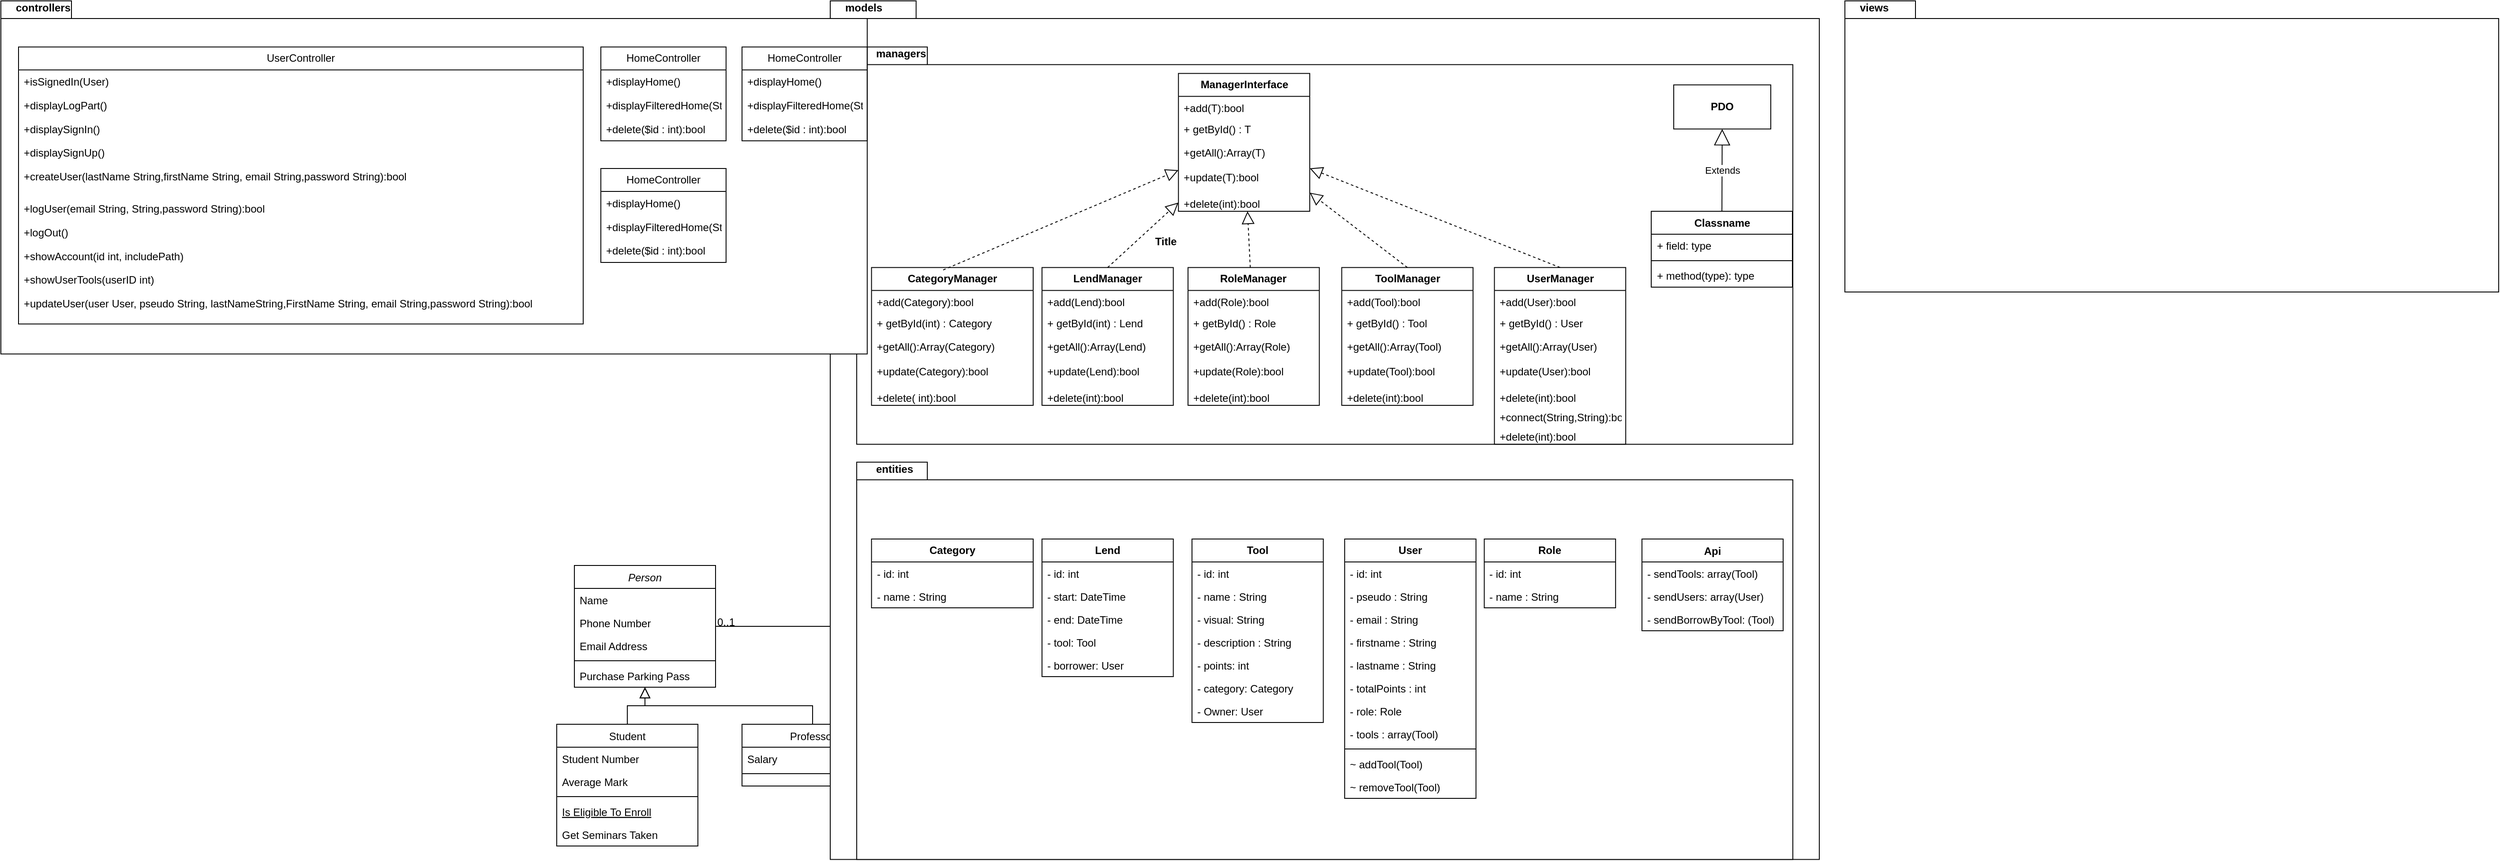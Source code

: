 <mxfile version="21.3.1" type="github">
  <diagram id="C5RBs43oDa-KdzZeNtuy" name="Page-1">
    <mxGraphModel dx="2022" dy="1762" grid="1" gridSize="10" guides="1" tooltips="1" connect="1" arrows="1" fold="1" page="1" pageScale="1" pageWidth="827" pageHeight="1169" math="0" shadow="0">
      <root>
        <mxCell id="WIyWlLk6GJQsqaUBKTNV-0" />
        <mxCell id="WIyWlLk6GJQsqaUBKTNV-1" parent="WIyWlLk6GJQsqaUBKTNV-0" />
        <mxCell id="zkfFHV4jXpPFQw0GAbJ--0" value="Person" style="swimlane;fontStyle=2;align=center;verticalAlign=top;childLayout=stackLayout;horizontal=1;startSize=26;horizontalStack=0;resizeParent=1;resizeLast=0;collapsible=1;marginBottom=0;rounded=0;shadow=0;strokeWidth=1;" parent="WIyWlLk6GJQsqaUBKTNV-1" vertex="1">
          <mxGeometry x="40" y="400" width="160" height="138" as="geometry">
            <mxRectangle x="230" y="140" width="160" height="26" as="alternateBounds" />
          </mxGeometry>
        </mxCell>
        <mxCell id="zkfFHV4jXpPFQw0GAbJ--1" value="Name" style="text;align=left;verticalAlign=top;spacingLeft=4;spacingRight=4;overflow=hidden;rotatable=0;points=[[0,0.5],[1,0.5]];portConstraint=eastwest;" parent="zkfFHV4jXpPFQw0GAbJ--0" vertex="1">
          <mxGeometry y="26" width="160" height="26" as="geometry" />
        </mxCell>
        <mxCell id="zkfFHV4jXpPFQw0GAbJ--2" value="Phone Number" style="text;align=left;verticalAlign=top;spacingLeft=4;spacingRight=4;overflow=hidden;rotatable=0;points=[[0,0.5],[1,0.5]];portConstraint=eastwest;rounded=0;shadow=0;html=0;" parent="zkfFHV4jXpPFQw0GAbJ--0" vertex="1">
          <mxGeometry y="52" width="160" height="26" as="geometry" />
        </mxCell>
        <mxCell id="zkfFHV4jXpPFQw0GAbJ--3" value="Email Address" style="text;align=left;verticalAlign=top;spacingLeft=4;spacingRight=4;overflow=hidden;rotatable=0;points=[[0,0.5],[1,0.5]];portConstraint=eastwest;rounded=0;shadow=0;html=0;" parent="zkfFHV4jXpPFQw0GAbJ--0" vertex="1">
          <mxGeometry y="78" width="160" height="26" as="geometry" />
        </mxCell>
        <mxCell id="zkfFHV4jXpPFQw0GAbJ--4" value="" style="line;html=1;strokeWidth=1;align=left;verticalAlign=middle;spacingTop=-1;spacingLeft=3;spacingRight=3;rotatable=0;labelPosition=right;points=[];portConstraint=eastwest;" parent="zkfFHV4jXpPFQw0GAbJ--0" vertex="1">
          <mxGeometry y="104" width="160" height="8" as="geometry" />
        </mxCell>
        <mxCell id="zkfFHV4jXpPFQw0GAbJ--5" value="Purchase Parking Pass" style="text;align=left;verticalAlign=top;spacingLeft=4;spacingRight=4;overflow=hidden;rotatable=0;points=[[0,0.5],[1,0.5]];portConstraint=eastwest;" parent="zkfFHV4jXpPFQw0GAbJ--0" vertex="1">
          <mxGeometry y="112" width="160" height="26" as="geometry" />
        </mxCell>
        <mxCell id="zkfFHV4jXpPFQw0GAbJ--6" value="Student" style="swimlane;fontStyle=0;align=center;verticalAlign=top;childLayout=stackLayout;horizontal=1;startSize=26;horizontalStack=0;resizeParent=1;resizeLast=0;collapsible=1;marginBottom=0;rounded=0;shadow=0;strokeWidth=1;" parent="WIyWlLk6GJQsqaUBKTNV-1" vertex="1">
          <mxGeometry x="20" y="580" width="160" height="138" as="geometry">
            <mxRectangle x="130" y="380" width="160" height="26" as="alternateBounds" />
          </mxGeometry>
        </mxCell>
        <mxCell id="zkfFHV4jXpPFQw0GAbJ--7" value="Student Number" style="text;align=left;verticalAlign=top;spacingLeft=4;spacingRight=4;overflow=hidden;rotatable=0;points=[[0,0.5],[1,0.5]];portConstraint=eastwest;" parent="zkfFHV4jXpPFQw0GAbJ--6" vertex="1">
          <mxGeometry y="26" width="160" height="26" as="geometry" />
        </mxCell>
        <mxCell id="zkfFHV4jXpPFQw0GAbJ--8" value="Average Mark" style="text;align=left;verticalAlign=top;spacingLeft=4;spacingRight=4;overflow=hidden;rotatable=0;points=[[0,0.5],[1,0.5]];portConstraint=eastwest;rounded=0;shadow=0;html=0;" parent="zkfFHV4jXpPFQw0GAbJ--6" vertex="1">
          <mxGeometry y="52" width="160" height="26" as="geometry" />
        </mxCell>
        <mxCell id="zkfFHV4jXpPFQw0GAbJ--9" value="" style="line;html=1;strokeWidth=1;align=left;verticalAlign=middle;spacingTop=-1;spacingLeft=3;spacingRight=3;rotatable=0;labelPosition=right;points=[];portConstraint=eastwest;" parent="zkfFHV4jXpPFQw0GAbJ--6" vertex="1">
          <mxGeometry y="78" width="160" height="8" as="geometry" />
        </mxCell>
        <mxCell id="zkfFHV4jXpPFQw0GAbJ--10" value="Is Eligible To Enroll" style="text;align=left;verticalAlign=top;spacingLeft=4;spacingRight=4;overflow=hidden;rotatable=0;points=[[0,0.5],[1,0.5]];portConstraint=eastwest;fontStyle=4" parent="zkfFHV4jXpPFQw0GAbJ--6" vertex="1">
          <mxGeometry y="86" width="160" height="26" as="geometry" />
        </mxCell>
        <mxCell id="zkfFHV4jXpPFQw0GAbJ--11" value="Get Seminars Taken" style="text;align=left;verticalAlign=top;spacingLeft=4;spacingRight=4;overflow=hidden;rotatable=0;points=[[0,0.5],[1,0.5]];portConstraint=eastwest;" parent="zkfFHV4jXpPFQw0GAbJ--6" vertex="1">
          <mxGeometry y="112" width="160" height="26" as="geometry" />
        </mxCell>
        <mxCell id="zkfFHV4jXpPFQw0GAbJ--12" value="" style="endArrow=block;endSize=10;endFill=0;shadow=0;strokeWidth=1;rounded=0;edgeStyle=elbowEdgeStyle;elbow=vertical;" parent="WIyWlLk6GJQsqaUBKTNV-1" source="zkfFHV4jXpPFQw0GAbJ--6" target="zkfFHV4jXpPFQw0GAbJ--0" edge="1">
          <mxGeometry width="160" relative="1" as="geometry">
            <mxPoint x="100" y="423" as="sourcePoint" />
            <mxPoint x="100" y="423" as="targetPoint" />
          </mxGeometry>
        </mxCell>
        <mxCell id="zkfFHV4jXpPFQw0GAbJ--13" value="Professor" style="swimlane;fontStyle=0;align=center;verticalAlign=top;childLayout=stackLayout;horizontal=1;startSize=26;horizontalStack=0;resizeParent=1;resizeLast=0;collapsible=1;marginBottom=0;rounded=0;shadow=0;strokeWidth=1;" parent="WIyWlLk6GJQsqaUBKTNV-1" vertex="1">
          <mxGeometry x="230" y="580" width="160" height="70" as="geometry">
            <mxRectangle x="340" y="380" width="170" height="26" as="alternateBounds" />
          </mxGeometry>
        </mxCell>
        <mxCell id="zkfFHV4jXpPFQw0GAbJ--14" value="Salary" style="text;align=left;verticalAlign=top;spacingLeft=4;spacingRight=4;overflow=hidden;rotatable=0;points=[[0,0.5],[1,0.5]];portConstraint=eastwest;" parent="zkfFHV4jXpPFQw0GAbJ--13" vertex="1">
          <mxGeometry y="26" width="160" height="26" as="geometry" />
        </mxCell>
        <mxCell id="zkfFHV4jXpPFQw0GAbJ--15" value="" style="line;html=1;strokeWidth=1;align=left;verticalAlign=middle;spacingTop=-1;spacingLeft=3;spacingRight=3;rotatable=0;labelPosition=right;points=[];portConstraint=eastwest;" parent="zkfFHV4jXpPFQw0GAbJ--13" vertex="1">
          <mxGeometry y="52" width="160" height="8" as="geometry" />
        </mxCell>
        <mxCell id="zkfFHV4jXpPFQw0GAbJ--16" value="" style="endArrow=block;endSize=10;endFill=0;shadow=0;strokeWidth=1;rounded=0;edgeStyle=elbowEdgeStyle;elbow=vertical;" parent="WIyWlLk6GJQsqaUBKTNV-1" source="zkfFHV4jXpPFQw0GAbJ--13" target="zkfFHV4jXpPFQw0GAbJ--0" edge="1">
          <mxGeometry width="160" relative="1" as="geometry">
            <mxPoint x="110" y="593" as="sourcePoint" />
            <mxPoint x="210" y="491" as="targetPoint" />
          </mxGeometry>
        </mxCell>
        <mxCell id="zkfFHV4jXpPFQw0GAbJ--17" value="Address" style="swimlane;fontStyle=0;align=center;verticalAlign=top;childLayout=stackLayout;horizontal=1;startSize=26;horizontalStack=0;resizeParent=1;resizeLast=0;collapsible=1;marginBottom=0;rounded=0;shadow=0;strokeWidth=1;" parent="WIyWlLk6GJQsqaUBKTNV-1" vertex="1">
          <mxGeometry x="450" y="372" width="160" height="216" as="geometry">
            <mxRectangle x="550" y="140" width="160" height="26" as="alternateBounds" />
          </mxGeometry>
        </mxCell>
        <mxCell id="zkfFHV4jXpPFQw0GAbJ--18" value="Street" style="text;align=left;verticalAlign=top;spacingLeft=4;spacingRight=4;overflow=hidden;rotatable=0;points=[[0,0.5],[1,0.5]];portConstraint=eastwest;" parent="zkfFHV4jXpPFQw0GAbJ--17" vertex="1">
          <mxGeometry y="26" width="160" height="26" as="geometry" />
        </mxCell>
        <mxCell id="zkfFHV4jXpPFQw0GAbJ--19" value="City" style="text;align=left;verticalAlign=top;spacingLeft=4;spacingRight=4;overflow=hidden;rotatable=0;points=[[0,0.5],[1,0.5]];portConstraint=eastwest;rounded=0;shadow=0;html=0;" parent="zkfFHV4jXpPFQw0GAbJ--17" vertex="1">
          <mxGeometry y="52" width="160" height="26" as="geometry" />
        </mxCell>
        <mxCell id="zkfFHV4jXpPFQw0GAbJ--20" value="State" style="text;align=left;verticalAlign=top;spacingLeft=4;spacingRight=4;overflow=hidden;rotatable=0;points=[[0,0.5],[1,0.5]];portConstraint=eastwest;rounded=0;shadow=0;html=0;" parent="zkfFHV4jXpPFQw0GAbJ--17" vertex="1">
          <mxGeometry y="78" width="160" height="26" as="geometry" />
        </mxCell>
        <mxCell id="zkfFHV4jXpPFQw0GAbJ--21" value="Postal Code" style="text;align=left;verticalAlign=top;spacingLeft=4;spacingRight=4;overflow=hidden;rotatable=0;points=[[0,0.5],[1,0.5]];portConstraint=eastwest;rounded=0;shadow=0;html=0;" parent="zkfFHV4jXpPFQw0GAbJ--17" vertex="1">
          <mxGeometry y="104" width="160" height="26" as="geometry" />
        </mxCell>
        <mxCell id="zkfFHV4jXpPFQw0GAbJ--22" value="Country" style="text;align=left;verticalAlign=top;spacingLeft=4;spacingRight=4;overflow=hidden;rotatable=0;points=[[0,0.5],[1,0.5]];portConstraint=eastwest;rounded=0;shadow=0;html=0;" parent="zkfFHV4jXpPFQw0GAbJ--17" vertex="1">
          <mxGeometry y="130" width="160" height="26" as="geometry" />
        </mxCell>
        <mxCell id="zkfFHV4jXpPFQw0GAbJ--23" value="" style="line;html=1;strokeWidth=1;align=left;verticalAlign=middle;spacingTop=-1;spacingLeft=3;spacingRight=3;rotatable=0;labelPosition=right;points=[];portConstraint=eastwest;" parent="zkfFHV4jXpPFQw0GAbJ--17" vertex="1">
          <mxGeometry y="156" width="160" height="8" as="geometry" />
        </mxCell>
        <mxCell id="zkfFHV4jXpPFQw0GAbJ--24" value="Validate" style="text;align=left;verticalAlign=top;spacingLeft=4;spacingRight=4;overflow=hidden;rotatable=0;points=[[0,0.5],[1,0.5]];portConstraint=eastwest;" parent="zkfFHV4jXpPFQw0GAbJ--17" vertex="1">
          <mxGeometry y="164" width="160" height="26" as="geometry" />
        </mxCell>
        <mxCell id="zkfFHV4jXpPFQw0GAbJ--25" value="Output As Label" style="text;align=left;verticalAlign=top;spacingLeft=4;spacingRight=4;overflow=hidden;rotatable=0;points=[[0,0.5],[1,0.5]];portConstraint=eastwest;" parent="zkfFHV4jXpPFQw0GAbJ--17" vertex="1">
          <mxGeometry y="190" width="160" height="26" as="geometry" />
        </mxCell>
        <mxCell id="zkfFHV4jXpPFQw0GAbJ--26" value="" style="endArrow=open;shadow=0;strokeWidth=1;rounded=0;endFill=1;edgeStyle=elbowEdgeStyle;elbow=vertical;" parent="WIyWlLk6GJQsqaUBKTNV-1" source="zkfFHV4jXpPFQw0GAbJ--0" target="zkfFHV4jXpPFQw0GAbJ--17" edge="1">
          <mxGeometry x="0.5" y="41" relative="1" as="geometry">
            <mxPoint x="280" y="412" as="sourcePoint" />
            <mxPoint x="440" y="412" as="targetPoint" />
            <mxPoint x="-40" y="32" as="offset" />
          </mxGeometry>
        </mxCell>
        <mxCell id="zkfFHV4jXpPFQw0GAbJ--27" value="0..1" style="resizable=0;align=left;verticalAlign=bottom;labelBackgroundColor=none;fontSize=12;" parent="zkfFHV4jXpPFQw0GAbJ--26" connectable="0" vertex="1">
          <mxGeometry x="-1" relative="1" as="geometry">
            <mxPoint y="4" as="offset" />
          </mxGeometry>
        </mxCell>
        <mxCell id="zkfFHV4jXpPFQw0GAbJ--28" value="1" style="resizable=0;align=right;verticalAlign=bottom;labelBackgroundColor=none;fontSize=12;" parent="zkfFHV4jXpPFQw0GAbJ--26" connectable="0" vertex="1">
          <mxGeometry x="1" relative="1" as="geometry">
            <mxPoint x="-7" y="4" as="offset" />
          </mxGeometry>
        </mxCell>
        <mxCell id="zkfFHV4jXpPFQw0GAbJ--29" value="lives at" style="text;html=1;resizable=0;points=[];;align=center;verticalAlign=middle;labelBackgroundColor=none;rounded=0;shadow=0;strokeWidth=1;fontSize=12;" parent="zkfFHV4jXpPFQw0GAbJ--26" vertex="1" connectable="0">
          <mxGeometry x="0.5" y="49" relative="1" as="geometry">
            <mxPoint x="-38" y="40" as="offset" />
          </mxGeometry>
        </mxCell>
        <mxCell id="wc3oJx8PHV-5oirLTfXP-18" value="&lt;div&gt;models&lt;/div&gt;" style="shape=folder;fontStyle=1;spacingTop=-6;tabWidth=80;tabHeight=20;tabPosition=left;html=1;whiteSpace=wrap;container=1;align=left;verticalAlign=top;spacingLeft=15;" vertex="1" parent="WIyWlLk6GJQsqaUBKTNV-1">
          <mxGeometry x="330" y="-240" width="1121" height="973.19" as="geometry">
            <mxRectangle x="410" y="-250" width="40" height="50" as="alternateBounds" />
          </mxGeometry>
        </mxCell>
        <mxCell id="wc3oJx8PHV-5oirLTfXP-54" value="&lt;div&gt;managers&lt;/div&gt;" style="shape=folder;fontStyle=1;spacingTop=-6;tabWidth=80;tabHeight=20;tabPosition=left;html=1;whiteSpace=wrap;container=1;align=left;verticalAlign=top;spacingLeft=20;" vertex="1" parent="wc3oJx8PHV-5oirLTfXP-18">
          <mxGeometry x="30" y="52.22" width="1061" height="450.37" as="geometry">
            <mxRectangle x="410" y="-250" width="40" height="50" as="alternateBounds" />
          </mxGeometry>
        </mxCell>
        <mxCell id="wc3oJx8PHV-5oirLTfXP-19" value="&lt;div&gt;ManagerInterface&lt;/div&gt;" style="swimlane;fontStyle=1;childLayout=stackLayout;horizontal=1;startSize=26;fillColor=none;horizontalStack=0;resizeParent=1;resizeParentMax=0;resizeLast=0;collapsible=1;marginBottom=0;whiteSpace=wrap;html=1;" vertex="1" parent="wc3oJx8PHV-5oirLTfXP-54">
          <mxGeometry x="364.645" y="30" width="148.823" height="156.25" as="geometry" />
        </mxCell>
        <mxCell id="wc3oJx8PHV-5oirLTfXP-20" value="+add(T):bool" style="text;align=left;verticalAlign=top;spacingLeft=4;spacingRight=4;overflow=hidden;rotatable=0;points=[[0,0.5],[1,0.5]];portConstraint=eastwest;" vertex="1" parent="wc3oJx8PHV-5oirLTfXP-19">
          <mxGeometry y="26" width="148.823" height="24" as="geometry" />
        </mxCell>
        <mxCell id="wc3oJx8PHV-5oirLTfXP-21" value="+ getById() : T" style="text;align=left;verticalAlign=top;spacingLeft=4;spacingRight=4;overflow=hidden;rotatable=0;points=[[0,0.5],[1,0.5]];portConstraint=eastwest;" vertex="1" parent="wc3oJx8PHV-5oirLTfXP-19">
          <mxGeometry y="50" width="148.823" height="26.06" as="geometry" />
        </mxCell>
        <mxCell id="wc3oJx8PHV-5oirLTfXP-22" value="+getAll():Array(T)" style="text;align=left;verticalAlign=top;spacingLeft=4;spacingRight=4;overflow=hidden;rotatable=0;points=[[0,0.5],[1,0.5]];portConstraint=eastwest;" vertex="1" parent="wc3oJx8PHV-5oirLTfXP-19">
          <mxGeometry y="76.06" width="148.823" height="28.13" as="geometry" />
        </mxCell>
        <mxCell id="wc3oJx8PHV-5oirLTfXP-23" value="+update(T):bool" style="text;align=left;verticalAlign=top;spacingLeft=4;spacingRight=4;overflow=hidden;rotatable=0;points=[[0,0.5],[1,0.5]];portConstraint=eastwest;" vertex="1" parent="wc3oJx8PHV-5oirLTfXP-19">
          <mxGeometry y="104.19" width="148.823" height="30" as="geometry" />
        </mxCell>
        <mxCell id="wc3oJx8PHV-5oirLTfXP-24" value="+delete(int):bool" style="text;align=left;verticalAlign=top;spacingLeft=4;spacingRight=4;overflow=hidden;rotatable=0;points=[[0,0.5],[1,0.5]];portConstraint=eastwest;" vertex="1" parent="wc3oJx8PHV-5oirLTfXP-19">
          <mxGeometry y="134.19" width="148.823" height="22.06" as="geometry" />
        </mxCell>
        <mxCell id="wc3oJx8PHV-5oirLTfXP-55" value="CategoryManager" style="swimlane;fontStyle=1;childLayout=stackLayout;horizontal=1;startSize=26;fillColor=none;horizontalStack=0;resizeParent=1;resizeParentMax=0;resizeLast=0;collapsible=1;marginBottom=0;whiteSpace=wrap;html=1;" vertex="1" parent="wc3oJx8PHV-5oirLTfXP-54">
          <mxGeometry x="16.78" y="250" width="183.22" height="156.25" as="geometry" />
        </mxCell>
        <mxCell id="wc3oJx8PHV-5oirLTfXP-56" value="+add(Category):bool" style="text;align=left;verticalAlign=top;spacingLeft=4;spacingRight=4;overflow=hidden;rotatable=0;points=[[0,0.5],[1,0.5]];portConstraint=eastwest;" vertex="1" parent="wc3oJx8PHV-5oirLTfXP-55">
          <mxGeometry y="26" width="183.22" height="24" as="geometry" />
        </mxCell>
        <mxCell id="wc3oJx8PHV-5oirLTfXP-57" value="+ getById(int) : Category" style="text;align=left;verticalAlign=top;spacingLeft=4;spacingRight=4;overflow=hidden;rotatable=0;points=[[0,0.5],[1,0.5]];portConstraint=eastwest;" vertex="1" parent="wc3oJx8PHV-5oirLTfXP-55">
          <mxGeometry y="50" width="183.22" height="26.06" as="geometry" />
        </mxCell>
        <mxCell id="wc3oJx8PHV-5oirLTfXP-58" value="+getAll():Array(Category)" style="text;align=left;verticalAlign=top;spacingLeft=4;spacingRight=4;overflow=hidden;rotatable=0;points=[[0,0.5],[1,0.5]];portConstraint=eastwest;" vertex="1" parent="wc3oJx8PHV-5oirLTfXP-55">
          <mxGeometry y="76.06" width="183.22" height="28.13" as="geometry" />
        </mxCell>
        <mxCell id="wc3oJx8PHV-5oirLTfXP-59" value="+update(Category):bool" style="text;align=left;verticalAlign=top;spacingLeft=4;spacingRight=4;overflow=hidden;rotatable=0;points=[[0,0.5],[1,0.5]];portConstraint=eastwest;" vertex="1" parent="wc3oJx8PHV-5oirLTfXP-55">
          <mxGeometry y="104.19" width="183.22" height="30" as="geometry" />
        </mxCell>
        <mxCell id="wc3oJx8PHV-5oirLTfXP-60" value="+delete( int):bool" style="text;align=left;verticalAlign=top;spacingLeft=4;spacingRight=4;overflow=hidden;rotatable=0;points=[[0,0.5],[1,0.5]];portConstraint=eastwest;" vertex="1" parent="wc3oJx8PHV-5oirLTfXP-55">
          <mxGeometry y="134.19" width="183.22" height="22.06" as="geometry" />
        </mxCell>
        <mxCell id="wc3oJx8PHV-5oirLTfXP-61" value="LendManager" style="swimlane;fontStyle=1;childLayout=stackLayout;horizontal=1;startSize=26;fillColor=none;horizontalStack=0;resizeParent=1;resizeParentMax=0;resizeLast=0;collapsible=1;marginBottom=0;whiteSpace=wrap;html=1;" vertex="1" parent="wc3oJx8PHV-5oirLTfXP-54">
          <mxGeometry x="210.004" y="250" width="148.823" height="156.25" as="geometry" />
        </mxCell>
        <mxCell id="wc3oJx8PHV-5oirLTfXP-62" value="+add(Lend):bool" style="text;align=left;verticalAlign=top;spacingLeft=4;spacingRight=4;overflow=hidden;rotatable=0;points=[[0,0.5],[1,0.5]];portConstraint=eastwest;" vertex="1" parent="wc3oJx8PHV-5oirLTfXP-61">
          <mxGeometry y="26" width="148.823" height="24" as="geometry" />
        </mxCell>
        <mxCell id="wc3oJx8PHV-5oirLTfXP-63" value="+ getById(int) : Lend" style="text;align=left;verticalAlign=top;spacingLeft=4;spacingRight=4;overflow=hidden;rotatable=0;points=[[0,0.5],[1,0.5]];portConstraint=eastwest;" vertex="1" parent="wc3oJx8PHV-5oirLTfXP-61">
          <mxGeometry y="50" width="148.823" height="26.06" as="geometry" />
        </mxCell>
        <mxCell id="wc3oJx8PHV-5oirLTfXP-64" value="+getAll():Array(Lend)" style="text;align=left;verticalAlign=top;spacingLeft=4;spacingRight=4;overflow=hidden;rotatable=0;points=[[0,0.5],[1,0.5]];portConstraint=eastwest;" vertex="1" parent="wc3oJx8PHV-5oirLTfXP-61">
          <mxGeometry y="76.06" width="148.823" height="28.13" as="geometry" />
        </mxCell>
        <mxCell id="wc3oJx8PHV-5oirLTfXP-65" value="+update(Lend):bool" style="text;align=left;verticalAlign=top;spacingLeft=4;spacingRight=4;overflow=hidden;rotatable=0;points=[[0,0.5],[1,0.5]];portConstraint=eastwest;" vertex="1" parent="wc3oJx8PHV-5oirLTfXP-61">
          <mxGeometry y="104.19" width="148.823" height="30" as="geometry" />
        </mxCell>
        <mxCell id="wc3oJx8PHV-5oirLTfXP-66" value="+delete(int):bool" style="text;align=left;verticalAlign=top;spacingLeft=4;spacingRight=4;overflow=hidden;rotatable=0;points=[[0,0.5],[1,0.5]];portConstraint=eastwest;" vertex="1" parent="wc3oJx8PHV-5oirLTfXP-61">
          <mxGeometry y="134.19" width="148.823" height="22.06" as="geometry" />
        </mxCell>
        <mxCell id="wc3oJx8PHV-5oirLTfXP-67" value="&lt;div&gt;RoleManager&lt;/div&gt;" style="swimlane;fontStyle=1;childLayout=stackLayout;horizontal=1;startSize=26;fillColor=none;horizontalStack=0;resizeParent=1;resizeParentMax=0;resizeLast=0;collapsible=1;marginBottom=0;whiteSpace=wrap;html=1;" vertex="1" parent="wc3oJx8PHV-5oirLTfXP-54">
          <mxGeometry x="375.497" y="250" width="148.823" height="156.25" as="geometry" />
        </mxCell>
        <mxCell id="wc3oJx8PHV-5oirLTfXP-68" value="+add(Role):bool" style="text;align=left;verticalAlign=top;spacingLeft=4;spacingRight=4;overflow=hidden;rotatable=0;points=[[0,0.5],[1,0.5]];portConstraint=eastwest;" vertex="1" parent="wc3oJx8PHV-5oirLTfXP-67">
          <mxGeometry y="26" width="148.823" height="24" as="geometry" />
        </mxCell>
        <mxCell id="wc3oJx8PHV-5oirLTfXP-69" value="+ getById() : Role" style="text;align=left;verticalAlign=top;spacingLeft=4;spacingRight=4;overflow=hidden;rotatable=0;points=[[0,0.5],[1,0.5]];portConstraint=eastwest;" vertex="1" parent="wc3oJx8PHV-5oirLTfXP-67">
          <mxGeometry y="50" width="148.823" height="26.06" as="geometry" />
        </mxCell>
        <mxCell id="wc3oJx8PHV-5oirLTfXP-70" value="+getAll():Array(Role)" style="text;align=left;verticalAlign=top;spacingLeft=4;spacingRight=4;overflow=hidden;rotatable=0;points=[[0,0.5],[1,0.5]];portConstraint=eastwest;" vertex="1" parent="wc3oJx8PHV-5oirLTfXP-67">
          <mxGeometry y="76.06" width="148.823" height="28.13" as="geometry" />
        </mxCell>
        <mxCell id="wc3oJx8PHV-5oirLTfXP-71" value="+update(Role):bool" style="text;align=left;verticalAlign=top;spacingLeft=4;spacingRight=4;overflow=hidden;rotatable=0;points=[[0,0.5],[1,0.5]];portConstraint=eastwest;" vertex="1" parent="wc3oJx8PHV-5oirLTfXP-67">
          <mxGeometry y="104.19" width="148.823" height="30" as="geometry" />
        </mxCell>
        <mxCell id="wc3oJx8PHV-5oirLTfXP-72" value="+delete(int):bool" style="text;align=left;verticalAlign=top;spacingLeft=4;spacingRight=4;overflow=hidden;rotatable=0;points=[[0,0.5],[1,0.5]];portConstraint=eastwest;" vertex="1" parent="wc3oJx8PHV-5oirLTfXP-67">
          <mxGeometry y="134.19" width="148.823" height="22.06" as="geometry" />
        </mxCell>
        <mxCell id="wc3oJx8PHV-5oirLTfXP-73" value="&lt;div&gt;ToolManager&lt;/div&gt;" style="swimlane;fontStyle=1;childLayout=stackLayout;horizontal=1;startSize=26;fillColor=none;horizontalStack=0;resizeParent=1;resizeParentMax=0;resizeLast=0;collapsible=1;marginBottom=0;whiteSpace=wrap;html=1;" vertex="1" parent="wc3oJx8PHV-5oirLTfXP-54">
          <mxGeometry x="549.723" y="250" width="148.823" height="156.25" as="geometry" />
        </mxCell>
        <mxCell id="wc3oJx8PHV-5oirLTfXP-74" value="+add(Tool):bool" style="text;align=left;verticalAlign=top;spacingLeft=4;spacingRight=4;overflow=hidden;rotatable=0;points=[[0,0.5],[1,0.5]];portConstraint=eastwest;" vertex="1" parent="wc3oJx8PHV-5oirLTfXP-73">
          <mxGeometry y="26" width="148.823" height="24" as="geometry" />
        </mxCell>
        <mxCell id="wc3oJx8PHV-5oirLTfXP-75" value="+ getById() : Tool" style="text;align=left;verticalAlign=top;spacingLeft=4;spacingRight=4;overflow=hidden;rotatable=0;points=[[0,0.5],[1,0.5]];portConstraint=eastwest;" vertex="1" parent="wc3oJx8PHV-5oirLTfXP-73">
          <mxGeometry y="50" width="148.823" height="26.06" as="geometry" />
        </mxCell>
        <mxCell id="wc3oJx8PHV-5oirLTfXP-76" value="+getAll():Array(Tool)" style="text;align=left;verticalAlign=top;spacingLeft=4;spacingRight=4;overflow=hidden;rotatable=0;points=[[0,0.5],[1,0.5]];portConstraint=eastwest;" vertex="1" parent="wc3oJx8PHV-5oirLTfXP-73">
          <mxGeometry y="76.06" width="148.823" height="28.13" as="geometry" />
        </mxCell>
        <mxCell id="wc3oJx8PHV-5oirLTfXP-77" value="+update(Tool):bool" style="text;align=left;verticalAlign=top;spacingLeft=4;spacingRight=4;overflow=hidden;rotatable=0;points=[[0,0.5],[1,0.5]];portConstraint=eastwest;" vertex="1" parent="wc3oJx8PHV-5oirLTfXP-73">
          <mxGeometry y="104.19" width="148.823" height="30" as="geometry" />
        </mxCell>
        <mxCell id="wc3oJx8PHV-5oirLTfXP-78" value="+delete(int):bool" style="text;align=left;verticalAlign=top;spacingLeft=4;spacingRight=4;overflow=hidden;rotatable=0;points=[[0,0.5],[1,0.5]];portConstraint=eastwest;" vertex="1" parent="wc3oJx8PHV-5oirLTfXP-73">
          <mxGeometry y="134.19" width="148.823" height="22.06" as="geometry" />
        </mxCell>
        <mxCell id="wc3oJx8PHV-5oirLTfXP-79" value="&lt;div&gt;UserManager&lt;/div&gt;" style="swimlane;fontStyle=1;childLayout=stackLayout;horizontal=1;startSize=26;fillColor=none;horizontalStack=0;resizeParent=1;resizeParentMax=0;resizeLast=0;collapsible=1;marginBottom=0;whiteSpace=wrap;html=1;" vertex="1" parent="wc3oJx8PHV-5oirLTfXP-54">
          <mxGeometry x="722.777" y="250" width="148.823" height="200.37" as="geometry" />
        </mxCell>
        <mxCell id="wc3oJx8PHV-5oirLTfXP-80" value="+add(User):bool" style="text;align=left;verticalAlign=top;spacingLeft=4;spacingRight=4;overflow=hidden;rotatable=0;points=[[0,0.5],[1,0.5]];portConstraint=eastwest;" vertex="1" parent="wc3oJx8PHV-5oirLTfXP-79">
          <mxGeometry y="26" width="148.823" height="24" as="geometry" />
        </mxCell>
        <mxCell id="wc3oJx8PHV-5oirLTfXP-81" value="+ getById() : User" style="text;align=left;verticalAlign=top;spacingLeft=4;spacingRight=4;overflow=hidden;rotatable=0;points=[[0,0.5],[1,0.5]];portConstraint=eastwest;" vertex="1" parent="wc3oJx8PHV-5oirLTfXP-79">
          <mxGeometry y="50" width="148.823" height="26.06" as="geometry" />
        </mxCell>
        <mxCell id="wc3oJx8PHV-5oirLTfXP-82" value="+getAll():Array(User)" style="text;align=left;verticalAlign=top;spacingLeft=4;spacingRight=4;overflow=hidden;rotatable=0;points=[[0,0.5],[1,0.5]];portConstraint=eastwest;" vertex="1" parent="wc3oJx8PHV-5oirLTfXP-79">
          <mxGeometry y="76.06" width="148.823" height="28.13" as="geometry" />
        </mxCell>
        <mxCell id="wc3oJx8PHV-5oirLTfXP-83" value="+update(User):bool" style="text;align=left;verticalAlign=top;spacingLeft=4;spacingRight=4;overflow=hidden;rotatable=0;points=[[0,0.5],[1,0.5]];portConstraint=eastwest;" vertex="1" parent="wc3oJx8PHV-5oirLTfXP-79">
          <mxGeometry y="104.19" width="148.823" height="30" as="geometry" />
        </mxCell>
        <mxCell id="wc3oJx8PHV-5oirLTfXP-84" value="+delete(int):bool" style="text;align=left;verticalAlign=top;spacingLeft=4;spacingRight=4;overflow=hidden;rotatable=0;points=[[0,0.5],[1,0.5]];portConstraint=eastwest;" vertex="1" parent="wc3oJx8PHV-5oirLTfXP-79">
          <mxGeometry y="134.19" width="148.823" height="22.06" as="geometry" />
        </mxCell>
        <mxCell id="wc3oJx8PHV-5oirLTfXP-87" value="+connect(String,String):bool" style="text;align=left;verticalAlign=top;spacingLeft=4;spacingRight=4;overflow=hidden;rotatable=0;points=[[0,0.5],[1,0.5]];portConstraint=eastwest;" vertex="1" parent="wc3oJx8PHV-5oirLTfXP-79">
          <mxGeometry y="156.25" width="148.823" height="22.06" as="geometry" />
        </mxCell>
        <mxCell id="wc3oJx8PHV-5oirLTfXP-88" value="+delete(int):bool" style="text;align=left;verticalAlign=top;spacingLeft=4;spacingRight=4;overflow=hidden;rotatable=0;points=[[0,0.5],[1,0.5]];portConstraint=eastwest;" vertex="1" parent="wc3oJx8PHV-5oirLTfXP-79">
          <mxGeometry y="178.31" width="148.823" height="22.06" as="geometry" />
        </mxCell>
        <mxCell id="wc3oJx8PHV-5oirLTfXP-91" value="" style="endArrow=block;dashed=1;endFill=0;endSize=12;html=1;rounded=0;" edge="1" parent="wc3oJx8PHV-5oirLTfXP-54" source="wc3oJx8PHV-5oirLTfXP-67" target="wc3oJx8PHV-5oirLTfXP-19">
          <mxGeometry width="160" relative="1" as="geometry">
            <mxPoint x="300" y="260" as="sourcePoint" />
            <mxPoint x="427" y="196" as="targetPoint" />
          </mxGeometry>
        </mxCell>
        <mxCell id="wc3oJx8PHV-5oirLTfXP-92" value="" style="endArrow=block;dashed=1;endFill=0;endSize=12;html=1;rounded=0;exitX=0.443;exitY=0.018;exitDx=0;exitDy=0;exitPerimeter=0;fontStyle=1" edge="1" parent="wc3oJx8PHV-5oirLTfXP-54" source="wc3oJx8PHV-5oirLTfXP-55" target="wc3oJx8PHV-5oirLTfXP-19">
          <mxGeometry width="160" relative="1" as="geometry">
            <mxPoint x="170" y="180" as="sourcePoint" />
            <mxPoint x="330" y="180" as="targetPoint" />
          </mxGeometry>
        </mxCell>
        <mxCell id="wc3oJx8PHV-5oirLTfXP-93" value="" style="endArrow=block;dashed=1;endFill=0;endSize=12;html=1;rounded=0;exitX=0.5;exitY=0;exitDx=0;exitDy=0;" edge="1" parent="wc3oJx8PHV-5oirLTfXP-54" source="wc3oJx8PHV-5oirLTfXP-79" target="wc3oJx8PHV-5oirLTfXP-19">
          <mxGeometry width="160" relative="1" as="geometry">
            <mxPoint x="180" y="190" as="sourcePoint" />
            <mxPoint x="340" y="190" as="targetPoint" />
          </mxGeometry>
        </mxCell>
        <mxCell id="wc3oJx8PHV-5oirLTfXP-94" value="" style="endArrow=block;dashed=1;endFill=0;endSize=12;html=1;rounded=0;exitX=0.5;exitY=0;exitDx=0;exitDy=0;" edge="1" parent="wc3oJx8PHV-5oirLTfXP-54" source="wc3oJx8PHV-5oirLTfXP-73" target="wc3oJx8PHV-5oirLTfXP-19">
          <mxGeometry width="160" relative="1" as="geometry">
            <mxPoint x="190" y="200" as="sourcePoint" />
            <mxPoint x="350" y="200" as="targetPoint" />
          </mxGeometry>
        </mxCell>
        <mxCell id="wc3oJx8PHV-5oirLTfXP-95" value="Classname" style="swimlane;fontStyle=1;align=center;verticalAlign=top;childLayout=stackLayout;horizontal=1;startSize=26;horizontalStack=0;resizeParent=1;resizeParentMax=0;resizeLast=0;collapsible=1;marginBottom=0;whiteSpace=wrap;html=1;" vertex="1" parent="wc3oJx8PHV-5oirLTfXP-54">
          <mxGeometry x="900.5" y="186.25" width="160" height="86" as="geometry" />
        </mxCell>
        <mxCell id="wc3oJx8PHV-5oirLTfXP-96" value="+ field: type" style="text;strokeColor=none;fillColor=none;align=left;verticalAlign=top;spacingLeft=4;spacingRight=4;overflow=hidden;rotatable=0;points=[[0,0.5],[1,0.5]];portConstraint=eastwest;whiteSpace=wrap;html=1;" vertex="1" parent="wc3oJx8PHV-5oirLTfXP-95">
          <mxGeometry y="26" width="160" height="26" as="geometry" />
        </mxCell>
        <mxCell id="wc3oJx8PHV-5oirLTfXP-97" value="" style="line;strokeWidth=1;fillColor=none;align=left;verticalAlign=middle;spacingTop=-1;spacingLeft=3;spacingRight=3;rotatable=0;labelPosition=right;points=[];portConstraint=eastwest;strokeColor=inherit;" vertex="1" parent="wc3oJx8PHV-5oirLTfXP-95">
          <mxGeometry y="52" width="160" height="8" as="geometry" />
        </mxCell>
        <mxCell id="wc3oJx8PHV-5oirLTfXP-98" value="+ method(type): type" style="text;strokeColor=none;fillColor=none;align=left;verticalAlign=top;spacingLeft=4;spacingRight=4;overflow=hidden;rotatable=0;points=[[0,0.5],[1,0.5]];portConstraint=eastwest;whiteSpace=wrap;html=1;" vertex="1" parent="wc3oJx8PHV-5oirLTfXP-95">
          <mxGeometry y="60" width="160" height="26" as="geometry" />
        </mxCell>
        <mxCell id="wc3oJx8PHV-5oirLTfXP-99" value="PDO" style="html=1;whiteSpace=wrap;fontStyle=1" vertex="1" parent="wc3oJx8PHV-5oirLTfXP-54">
          <mxGeometry x="926" y="43" width="110" height="50" as="geometry" />
        </mxCell>
        <mxCell id="wc3oJx8PHV-5oirLTfXP-101" value="Extends" style="endArrow=block;endSize=16;endFill=0;html=1;rounded=0;" edge="1" parent="wc3oJx8PHV-5oirLTfXP-54" source="wc3oJx8PHV-5oirLTfXP-95" target="wc3oJx8PHV-5oirLTfXP-99">
          <mxGeometry width="160" relative="1" as="geometry">
            <mxPoint x="1000" y="140" as="sourcePoint" />
            <mxPoint x="1160" y="140" as="targetPoint" />
          </mxGeometry>
        </mxCell>
        <mxCell id="wc3oJx8PHV-5oirLTfXP-90" value="" style="endArrow=block;dashed=1;endFill=0;endSize=12;html=1;rounded=0;exitX=0.5;exitY=0;exitDx=0;exitDy=0;" edge="1" parent="wc3oJx8PHV-5oirLTfXP-54" source="wc3oJx8PHV-5oirLTfXP-61" target="wc3oJx8PHV-5oirLTfXP-19">
          <mxGeometry width="160" relative="1" as="geometry">
            <mxPoint x="270" y="227.78" as="sourcePoint" />
            <mxPoint x="430" y="227.78" as="targetPoint" />
          </mxGeometry>
        </mxCell>
        <mxCell id="wc3oJx8PHV-5oirLTfXP-102" value="&lt;div&gt;entities&lt;/div&gt;" style="shape=folder;fontStyle=1;spacingTop=-6;tabWidth=80;tabHeight=20;tabPosition=left;html=1;whiteSpace=wrap;container=1;align=left;verticalAlign=top;spacingLeft=20;" vertex="1" parent="wc3oJx8PHV-5oirLTfXP-18">
          <mxGeometry x="30" y="522.82" width="1061" height="450.37" as="geometry">
            <mxRectangle x="410" y="-250" width="40" height="50" as="alternateBounds" />
          </mxGeometry>
        </mxCell>
        <mxCell id="wc3oJx8PHV-5oirLTfXP-109" value="Category" style="swimlane;fontStyle=1;childLayout=stackLayout;horizontal=1;startSize=26;fillColor=none;horizontalStack=0;resizeParent=1;resizeParentMax=0;resizeLast=0;collapsible=1;marginBottom=0;whiteSpace=wrap;html=1;" vertex="1" parent="wc3oJx8PHV-5oirLTfXP-102">
          <mxGeometry x="16.78" y="87.18" width="183.22" height="78" as="geometry" />
        </mxCell>
        <mxCell id="wc3oJx8PHV-5oirLTfXP-152" value="- id: int" style="text;strokeColor=none;fillColor=none;align=left;verticalAlign=top;spacingLeft=4;spacingRight=4;overflow=hidden;rotatable=0;points=[[0,0.5],[1,0.5]];portConstraint=eastwest;whiteSpace=wrap;html=1;" vertex="1" parent="wc3oJx8PHV-5oirLTfXP-109">
          <mxGeometry y="26" width="183.22" height="26" as="geometry" />
        </mxCell>
        <mxCell id="wc3oJx8PHV-5oirLTfXP-158" value="- name : String" style="text;strokeColor=none;fillColor=none;align=left;verticalAlign=top;spacingLeft=4;spacingRight=4;overflow=hidden;rotatable=0;points=[[0,0.5],[1,0.5]];portConstraint=eastwest;whiteSpace=wrap;html=1;" vertex="1" parent="wc3oJx8PHV-5oirLTfXP-109">
          <mxGeometry y="52" width="183.22" height="26" as="geometry" />
        </mxCell>
        <mxCell id="wc3oJx8PHV-5oirLTfXP-115" value="Lend" style="swimlane;fontStyle=1;childLayout=stackLayout;horizontal=1;startSize=26;fillColor=none;horizontalStack=0;resizeParent=1;resizeParentMax=0;resizeLast=0;collapsible=1;marginBottom=0;whiteSpace=wrap;html=1;" vertex="1" parent="wc3oJx8PHV-5oirLTfXP-102">
          <mxGeometry x="210.004" y="87.18" width="148.823" height="156" as="geometry" />
        </mxCell>
        <mxCell id="wc3oJx8PHV-5oirLTfXP-168" value="- id: int" style="text;strokeColor=none;fillColor=none;align=left;verticalAlign=top;spacingLeft=4;spacingRight=4;overflow=hidden;rotatable=0;points=[[0,0.5],[1,0.5]];portConstraint=eastwest;whiteSpace=wrap;html=1;" vertex="1" parent="wc3oJx8PHV-5oirLTfXP-115">
          <mxGeometry y="26" width="148.823" height="26" as="geometry" />
        </mxCell>
        <mxCell id="wc3oJx8PHV-5oirLTfXP-169" value="- start: DateTime" style="text;strokeColor=none;fillColor=none;align=left;verticalAlign=top;spacingLeft=4;spacingRight=4;overflow=hidden;rotatable=0;points=[[0,0.5],[1,0.5]];portConstraint=eastwest;whiteSpace=wrap;html=1;" vertex="1" parent="wc3oJx8PHV-5oirLTfXP-115">
          <mxGeometry y="52" width="148.823" height="26" as="geometry" />
        </mxCell>
        <mxCell id="wc3oJx8PHV-5oirLTfXP-170" value="- end: DateTime" style="text;strokeColor=none;fillColor=none;align=left;verticalAlign=top;spacingLeft=4;spacingRight=4;overflow=hidden;rotatable=0;points=[[0,0.5],[1,0.5]];portConstraint=eastwest;whiteSpace=wrap;html=1;" vertex="1" parent="wc3oJx8PHV-5oirLTfXP-115">
          <mxGeometry y="78" width="148.823" height="26" as="geometry" />
        </mxCell>
        <mxCell id="wc3oJx8PHV-5oirLTfXP-175" value="- tool: Tool" style="text;strokeColor=none;fillColor=none;align=left;verticalAlign=top;spacingLeft=4;spacingRight=4;overflow=hidden;rotatable=0;points=[[0,0.5],[1,0.5]];portConstraint=eastwest;whiteSpace=wrap;html=1;" vertex="1" parent="wc3oJx8PHV-5oirLTfXP-115">
          <mxGeometry y="104" width="148.823" height="26" as="geometry" />
        </mxCell>
        <mxCell id="wc3oJx8PHV-5oirLTfXP-177" value="- borrower: User" style="text;strokeColor=none;fillColor=none;align=left;verticalAlign=top;spacingLeft=4;spacingRight=4;overflow=hidden;rotatable=0;points=[[0,0.5],[1,0.5]];portConstraint=eastwest;whiteSpace=wrap;html=1;" vertex="1" parent="wc3oJx8PHV-5oirLTfXP-115">
          <mxGeometry y="130" width="148.823" height="26" as="geometry" />
        </mxCell>
        <mxCell id="wc3oJx8PHV-5oirLTfXP-121" value="&lt;div&gt;Role&lt;/div&gt;" style="swimlane;fontStyle=1;childLayout=stackLayout;horizontal=1;startSize=26;fillColor=none;horizontalStack=0;resizeParent=1;resizeParentMax=0;resizeLast=0;collapsible=1;marginBottom=0;whiteSpace=wrap;html=1;" vertex="1" parent="wc3oJx8PHV-5oirLTfXP-102">
          <mxGeometry x="711.277" y="87.18" width="148.823" height="78" as="geometry" />
        </mxCell>
        <mxCell id="wc3oJx8PHV-5oirLTfXP-161" value="- id: int" style="text;strokeColor=none;fillColor=none;align=left;verticalAlign=top;spacingLeft=4;spacingRight=4;overflow=hidden;rotatable=0;points=[[0,0.5],[1,0.5]];portConstraint=eastwest;whiteSpace=wrap;html=1;" vertex="1" parent="wc3oJx8PHV-5oirLTfXP-121">
          <mxGeometry y="26" width="148.823" height="26" as="geometry" />
        </mxCell>
        <mxCell id="wc3oJx8PHV-5oirLTfXP-160" value="- name : String" style="text;strokeColor=none;fillColor=none;align=left;verticalAlign=top;spacingLeft=4;spacingRight=4;overflow=hidden;rotatable=0;points=[[0,0.5],[1,0.5]];portConstraint=eastwest;whiteSpace=wrap;html=1;" vertex="1" parent="wc3oJx8PHV-5oirLTfXP-121">
          <mxGeometry y="52" width="148.823" height="26" as="geometry" />
        </mxCell>
        <mxCell id="wc3oJx8PHV-5oirLTfXP-127" value="&lt;div&gt;Tool&lt;/div&gt;" style="swimlane;fontStyle=1;childLayout=stackLayout;horizontal=1;startSize=26;fillColor=none;horizontalStack=0;resizeParent=1;resizeParentMax=0;resizeLast=0;collapsible=1;marginBottom=0;whiteSpace=wrap;html=1;" vertex="1" parent="wc3oJx8PHV-5oirLTfXP-102">
          <mxGeometry x="380.003" y="87.18" width="148.823" height="208" as="geometry" />
        </mxCell>
        <mxCell id="wc3oJx8PHV-5oirLTfXP-162" value="- id: int" style="text;strokeColor=none;fillColor=none;align=left;verticalAlign=top;spacingLeft=4;spacingRight=4;overflow=hidden;rotatable=0;points=[[0,0.5],[1,0.5]];portConstraint=eastwest;whiteSpace=wrap;html=1;" vertex="1" parent="wc3oJx8PHV-5oirLTfXP-127">
          <mxGeometry y="26" width="148.823" height="26" as="geometry" />
        </mxCell>
        <mxCell id="wc3oJx8PHV-5oirLTfXP-159" value="- name : String" style="text;strokeColor=none;fillColor=none;align=left;verticalAlign=top;spacingLeft=4;spacingRight=4;overflow=hidden;rotatable=0;points=[[0,0.5],[1,0.5]];portConstraint=eastwest;whiteSpace=wrap;html=1;" vertex="1" parent="wc3oJx8PHV-5oirLTfXP-127">
          <mxGeometry y="52" width="148.823" height="26" as="geometry" />
        </mxCell>
        <mxCell id="wc3oJx8PHV-5oirLTfXP-176" value="- visual: String" style="text;strokeColor=none;fillColor=none;align=left;verticalAlign=top;spacingLeft=4;spacingRight=4;overflow=hidden;rotatable=0;points=[[0,0.5],[1,0.5]];portConstraint=eastwest;whiteSpace=wrap;html=1;" vertex="1" parent="wc3oJx8PHV-5oirLTfXP-127">
          <mxGeometry y="78" width="148.823" height="26" as="geometry" />
        </mxCell>
        <mxCell id="wc3oJx8PHV-5oirLTfXP-178" value="- description : String" style="text;strokeColor=none;fillColor=none;align=left;verticalAlign=top;spacingLeft=4;spacingRight=4;overflow=hidden;rotatable=0;points=[[0,0.5],[1,0.5]];portConstraint=eastwest;whiteSpace=wrap;html=1;" vertex="1" parent="wc3oJx8PHV-5oirLTfXP-127">
          <mxGeometry y="104" width="148.823" height="26" as="geometry" />
        </mxCell>
        <mxCell id="wc3oJx8PHV-5oirLTfXP-179" value="- points: int" style="text;strokeColor=none;fillColor=none;align=left;verticalAlign=top;spacingLeft=4;spacingRight=4;overflow=hidden;rotatable=0;points=[[0,0.5],[1,0.5]];portConstraint=eastwest;whiteSpace=wrap;html=1;" vertex="1" parent="wc3oJx8PHV-5oirLTfXP-127">
          <mxGeometry y="130" width="148.823" height="26" as="geometry" />
        </mxCell>
        <mxCell id="wc3oJx8PHV-5oirLTfXP-180" value="- category: Category" style="text;strokeColor=none;fillColor=none;align=left;verticalAlign=top;spacingLeft=4;spacingRight=4;overflow=hidden;rotatable=0;points=[[0,0.5],[1,0.5]];portConstraint=eastwest;whiteSpace=wrap;html=1;" vertex="1" parent="wc3oJx8PHV-5oirLTfXP-127">
          <mxGeometry y="156" width="148.823" height="26" as="geometry" />
        </mxCell>
        <mxCell id="wc3oJx8PHV-5oirLTfXP-181" value="- Owner: User" style="text;strokeColor=none;fillColor=none;align=left;verticalAlign=top;spacingLeft=4;spacingRight=4;overflow=hidden;rotatable=0;points=[[0,0.5],[1,0.5]];portConstraint=eastwest;whiteSpace=wrap;html=1;" vertex="1" parent="wc3oJx8PHV-5oirLTfXP-127">
          <mxGeometry y="182" width="148.823" height="26" as="geometry" />
        </mxCell>
        <mxCell id="wc3oJx8PHV-5oirLTfXP-133" value="&lt;div&gt;User&lt;/div&gt;" style="swimlane;fontStyle=1;childLayout=stackLayout;horizontal=1;startSize=26;fillColor=none;horizontalStack=0;resizeParent=1;resizeParentMax=0;resizeLast=0;collapsible=1;marginBottom=0;whiteSpace=wrap;html=1;" vertex="1" parent="wc3oJx8PHV-5oirLTfXP-102">
          <mxGeometry x="553.057" y="87.18" width="148.823" height="294" as="geometry" />
        </mxCell>
        <mxCell id="wc3oJx8PHV-5oirLTfXP-163" value="- id: int" style="text;strokeColor=none;fillColor=none;align=left;verticalAlign=top;spacingLeft=4;spacingRight=4;overflow=hidden;rotatable=0;points=[[0,0.5],[1,0.5]];portConstraint=eastwest;whiteSpace=wrap;html=1;" vertex="1" parent="wc3oJx8PHV-5oirLTfXP-133">
          <mxGeometry y="26" width="148.823" height="26" as="geometry" />
        </mxCell>
        <mxCell id="wc3oJx8PHV-5oirLTfXP-153" value="&lt;div&gt;- pseudo : String&lt;/div&gt;" style="text;strokeColor=none;fillColor=none;align=left;verticalAlign=top;spacingLeft=4;spacingRight=4;overflow=hidden;rotatable=0;points=[[0,0.5],[1,0.5]];portConstraint=eastwest;whiteSpace=wrap;html=1;" vertex="1" parent="wc3oJx8PHV-5oirLTfXP-133">
          <mxGeometry y="52" width="148.823" height="26" as="geometry" />
        </mxCell>
        <mxCell id="wc3oJx8PHV-5oirLTfXP-157" value="- email : String" style="text;strokeColor=none;fillColor=none;align=left;verticalAlign=top;spacingLeft=4;spacingRight=4;overflow=hidden;rotatable=0;points=[[0,0.5],[1,0.5]];portConstraint=eastwest;whiteSpace=wrap;html=1;" vertex="1" parent="wc3oJx8PHV-5oirLTfXP-133">
          <mxGeometry y="78" width="148.823" height="26" as="geometry" />
        </mxCell>
        <mxCell id="wc3oJx8PHV-5oirLTfXP-182" value="- firstname : String" style="text;strokeColor=none;fillColor=none;align=left;verticalAlign=top;spacingLeft=4;spacingRight=4;overflow=hidden;rotatable=0;points=[[0,0.5],[1,0.5]];portConstraint=eastwest;whiteSpace=wrap;html=1;" vertex="1" parent="wc3oJx8PHV-5oirLTfXP-133">
          <mxGeometry y="104" width="148.823" height="26" as="geometry" />
        </mxCell>
        <mxCell id="wc3oJx8PHV-5oirLTfXP-183" value="- lastname : String" style="text;strokeColor=none;fillColor=none;align=left;verticalAlign=top;spacingLeft=4;spacingRight=4;overflow=hidden;rotatable=0;points=[[0,0.5],[1,0.5]];portConstraint=eastwest;whiteSpace=wrap;html=1;" vertex="1" parent="wc3oJx8PHV-5oirLTfXP-133">
          <mxGeometry y="130" width="148.823" height="26" as="geometry" />
        </mxCell>
        <mxCell id="wc3oJx8PHV-5oirLTfXP-184" value="- totalPoints : int" style="text;strokeColor=none;fillColor=none;align=left;verticalAlign=top;spacingLeft=4;spacingRight=4;overflow=hidden;rotatable=0;points=[[0,0.5],[1,0.5]];portConstraint=eastwest;whiteSpace=wrap;html=1;" vertex="1" parent="wc3oJx8PHV-5oirLTfXP-133">
          <mxGeometry y="156" width="148.823" height="26" as="geometry" />
        </mxCell>
        <mxCell id="wc3oJx8PHV-5oirLTfXP-185" value="- role: Role" style="text;strokeColor=none;fillColor=none;align=left;verticalAlign=top;spacingLeft=4;spacingRight=4;overflow=hidden;rotatable=0;points=[[0,0.5],[1,0.5]];portConstraint=eastwest;whiteSpace=wrap;html=1;" vertex="1" parent="wc3oJx8PHV-5oirLTfXP-133">
          <mxGeometry y="182" width="148.823" height="26" as="geometry" />
        </mxCell>
        <mxCell id="wc3oJx8PHV-5oirLTfXP-186" value="- tools : array(Tool)" style="text;strokeColor=none;fillColor=none;align=left;verticalAlign=top;spacingLeft=4;spacingRight=4;overflow=hidden;rotatable=0;points=[[0,0.5],[1,0.5]];portConstraint=eastwest;whiteSpace=wrap;html=1;" vertex="1" parent="wc3oJx8PHV-5oirLTfXP-133">
          <mxGeometry y="208" width="148.823" height="26" as="geometry" />
        </mxCell>
        <mxCell id="wc3oJx8PHV-5oirLTfXP-187" value="" style="line;strokeWidth=1;fillColor=none;align=left;verticalAlign=middle;spacingTop=-1;spacingLeft=3;spacingRight=3;rotatable=0;labelPosition=right;points=[];portConstraint=eastwest;strokeColor=inherit;" vertex="1" parent="wc3oJx8PHV-5oirLTfXP-133">
          <mxGeometry y="234" width="148.823" height="8" as="geometry" />
        </mxCell>
        <mxCell id="wc3oJx8PHV-5oirLTfXP-190" value="~ addTool(Tool)" style="text;strokeColor=none;fillColor=none;align=left;verticalAlign=top;spacingLeft=4;spacingRight=4;overflow=hidden;rotatable=0;points=[[0,0.5],[1,0.5]];portConstraint=eastwest;whiteSpace=wrap;html=1;" vertex="1" parent="wc3oJx8PHV-5oirLTfXP-133">
          <mxGeometry y="242" width="148.823" height="26" as="geometry" />
        </mxCell>
        <mxCell id="wc3oJx8PHV-5oirLTfXP-191" value="~ removeTool(Tool)" style="text;strokeColor=none;fillColor=none;align=left;verticalAlign=top;spacingLeft=4;spacingRight=4;overflow=hidden;rotatable=0;points=[[0,0.5],[1,0.5]];portConstraint=eastwest;whiteSpace=wrap;html=1;" vertex="1" parent="wc3oJx8PHV-5oirLTfXP-133">
          <mxGeometry y="268" width="148.823" height="26" as="geometry" />
        </mxCell>
        <mxCell id="wc3oJx8PHV-5oirLTfXP-164" value="Api" style="swimlane;fontStyle=1;align=center;verticalAlign=top;childLayout=stackLayout;horizontal=1;startSize=26;horizontalStack=0;resizeParent=1;resizeParentMax=0;resizeLast=0;collapsible=1;marginBottom=0;whiteSpace=wrap;html=1;" vertex="1" parent="wc3oJx8PHV-5oirLTfXP-102">
          <mxGeometry x="890" y="87.18" width="160" height="104" as="geometry" />
        </mxCell>
        <mxCell id="wc3oJx8PHV-5oirLTfXP-165" value="- sendTools: array(Tool)" style="text;strokeColor=none;fillColor=none;align=left;verticalAlign=top;spacingLeft=4;spacingRight=4;overflow=hidden;rotatable=0;points=[[0,0.5],[1,0.5]];portConstraint=eastwest;whiteSpace=wrap;html=1;" vertex="1" parent="wc3oJx8PHV-5oirLTfXP-164">
          <mxGeometry y="26" width="160" height="26" as="geometry" />
        </mxCell>
        <mxCell id="wc3oJx8PHV-5oirLTfXP-192" value="- sendUsers: array(User)" style="text;strokeColor=none;fillColor=none;align=left;verticalAlign=top;spacingLeft=4;spacingRight=4;overflow=hidden;rotatable=0;points=[[0,0.5],[1,0.5]];portConstraint=eastwest;whiteSpace=wrap;html=1;" vertex="1" parent="wc3oJx8PHV-5oirLTfXP-164">
          <mxGeometry y="52" width="160" height="26" as="geometry" />
        </mxCell>
        <mxCell id="wc3oJx8PHV-5oirLTfXP-193" value="- sendBorrowByTool: (Tool)" style="text;strokeColor=none;fillColor=none;align=left;verticalAlign=top;spacingLeft=4;spacingRight=4;overflow=hidden;rotatable=0;points=[[0,0.5],[1,0.5]];portConstraint=eastwest;whiteSpace=wrap;html=1;" vertex="1" parent="wc3oJx8PHV-5oirLTfXP-164">
          <mxGeometry y="78" width="160" height="26" as="geometry" />
        </mxCell>
        <mxCell id="wc3oJx8PHV-5oirLTfXP-39" value="controllers" style="shape=folder;fontStyle=1;spacingTop=-6;tabWidth=80;tabHeight=20;tabPosition=left;html=1;whiteSpace=wrap;container=1;align=left;verticalAlign=top;spacingLeft=15;" vertex="1" parent="WIyWlLk6GJQsqaUBKTNV-1">
          <mxGeometry x="-610" y="-240" width="981.914" height="400.22" as="geometry">
            <mxRectangle x="410" y="-250" width="40" height="50" as="alternateBounds" />
          </mxGeometry>
        </mxCell>
        <mxCell id="wc3oJx8PHV-5oirLTfXP-203" value="HomeController" style="swimlane;fontStyle=0;childLayout=stackLayout;horizontal=1;startSize=26;fillColor=none;horizontalStack=0;resizeParent=1;resizeParentMax=0;resizeLast=0;collapsible=1;marginBottom=0;whiteSpace=wrap;html=1;" vertex="1" parent="wc3oJx8PHV-5oirLTfXP-39">
          <mxGeometry x="679.998" y="190.005" width="141.915" height="106.438" as="geometry" />
        </mxCell>
        <mxCell id="wc3oJx8PHV-5oirLTfXP-204" value="+displayHome()" style="text;align=left;verticalAlign=top;spacingLeft=4;spacingRight=4;overflow=hidden;rotatable=0;points=[[0,0.5],[1,0.5]];portConstraint=eastwest;" vertex="1" parent="wc3oJx8PHV-5oirLTfXP-203">
          <mxGeometry y="26" width="141.915" height="26.812" as="geometry" />
        </mxCell>
        <mxCell id="wc3oJx8PHV-5oirLTfXP-205" value="+displayFilteredHome(String)" style="text;align=left;verticalAlign=top;spacingLeft=4;spacingRight=4;overflow=hidden;rotatable=0;points=[[0,0.5],[1,0.5]];portConstraint=eastwest;" vertex="1" parent="wc3oJx8PHV-5oirLTfXP-203">
          <mxGeometry y="52.812" width="141.915" height="26.812" as="geometry" />
        </mxCell>
        <mxCell id="wc3oJx8PHV-5oirLTfXP-206" value="+delete($id : int):bool" style="text;align=left;verticalAlign=top;spacingLeft=4;spacingRight=4;overflow=hidden;rotatable=0;points=[[0,0.5],[1,0.5]];portConstraint=eastwest;" vertex="1" parent="wc3oJx8PHV-5oirLTfXP-203">
          <mxGeometry y="79.625" width="141.915" height="26.812" as="geometry" />
        </mxCell>
        <mxCell id="wc3oJx8PHV-5oirLTfXP-195" value="UserController" style="swimlane;fontStyle=0;childLayout=stackLayout;horizontal=1;startSize=26;fillColor=none;horizontalStack=0;resizeParent=1;resizeParentMax=0;resizeLast=0;collapsible=1;marginBottom=0;whiteSpace=wrap;html=1;" vertex="1" parent="wc3oJx8PHV-5oirLTfXP-39">
          <mxGeometry x="20" y="52.21" width="640" height="314" as="geometry" />
        </mxCell>
        <mxCell id="wc3oJx8PHV-5oirLTfXP-196" value="+isSignedIn(User)" style="text;align=left;verticalAlign=top;spacingLeft=4;spacingRight=4;overflow=hidden;rotatable=0;points=[[0,0.5],[1,0.5]];portConstraint=eastwest;" vertex="1" parent="wc3oJx8PHV-5oirLTfXP-195">
          <mxGeometry y="26" width="640" height="26.812" as="geometry" />
        </mxCell>
        <mxCell id="wc3oJx8PHV-5oirLTfXP-197" value="+displayLogPart()" style="text;align=left;verticalAlign=top;spacingLeft=4;spacingRight=4;overflow=hidden;rotatable=0;points=[[0,0.5],[1,0.5]];portConstraint=eastwest;" vertex="1" parent="wc3oJx8PHV-5oirLTfXP-195">
          <mxGeometry y="52.812" width="640" height="26.812" as="geometry" />
        </mxCell>
        <mxCell id="wc3oJx8PHV-5oirLTfXP-207" value="+displaySignIn()" style="text;align=left;verticalAlign=top;spacingLeft=4;spacingRight=4;overflow=hidden;rotatable=0;points=[[0,0.5],[1,0.5]];portConstraint=eastwest;" vertex="1" parent="wc3oJx8PHV-5oirLTfXP-195">
          <mxGeometry y="79.625" width="640" height="26.812" as="geometry" />
        </mxCell>
        <mxCell id="wc3oJx8PHV-5oirLTfXP-208" value="+displaySignUp()" style="text;align=left;verticalAlign=top;spacingLeft=4;spacingRight=4;overflow=hidden;rotatable=0;points=[[0,0.5],[1,0.5]];portConstraint=eastwest;" vertex="1" parent="wc3oJx8PHV-5oirLTfXP-195">
          <mxGeometry y="106.438" width="640" height="26.812" as="geometry" />
        </mxCell>
        <mxCell id="wc3oJx8PHV-5oirLTfXP-198" value="+createUser(lastName String,firstName String, email String,password String):bool" style="text;align=left;verticalAlign=top;spacingLeft=4;spacingRight=4;overflow=hidden;rotatable=0;points=[[0,0.5],[1,0.5]];portConstraint=eastwest;" vertex="1" parent="wc3oJx8PHV-5oirLTfXP-195">
          <mxGeometry y="133.25" width="640" height="36.75" as="geometry" />
        </mxCell>
        <mxCell id="wc3oJx8PHV-5oirLTfXP-209" value="+logUser(email String, String,password String):bool" style="text;align=left;verticalAlign=top;spacingLeft=4;spacingRight=4;overflow=hidden;rotatable=0;points=[[0,0.5],[1,0.5]];portConstraint=eastwest;" vertex="1" parent="wc3oJx8PHV-5oirLTfXP-195">
          <mxGeometry y="170" width="640" height="26.812" as="geometry" />
        </mxCell>
        <mxCell id="wc3oJx8PHV-5oirLTfXP-210" value="+logOut()" style="text;align=left;verticalAlign=top;spacingLeft=4;spacingRight=4;overflow=hidden;rotatable=0;points=[[0,0.5],[1,0.5]];portConstraint=eastwest;" vertex="1" parent="wc3oJx8PHV-5oirLTfXP-195">
          <mxGeometry y="196.812" width="640" height="26.812" as="geometry" />
        </mxCell>
        <mxCell id="wc3oJx8PHV-5oirLTfXP-211" value="+showAccount(id int, includePath)" style="text;align=left;verticalAlign=top;spacingLeft=4;spacingRight=4;overflow=hidden;rotatable=0;points=[[0,0.5],[1,0.5]];portConstraint=eastwest;" vertex="1" parent="wc3oJx8PHV-5oirLTfXP-195">
          <mxGeometry y="223.625" width="640" height="26.812" as="geometry" />
        </mxCell>
        <mxCell id="wc3oJx8PHV-5oirLTfXP-212" value="+showUserTools(userID int)" style="text;align=left;verticalAlign=top;spacingLeft=4;spacingRight=4;overflow=hidden;rotatable=0;points=[[0,0.5],[1,0.5]];portConstraint=eastwest;" vertex="1" parent="wc3oJx8PHV-5oirLTfXP-195">
          <mxGeometry y="250.438" width="640" height="26.812" as="geometry" />
        </mxCell>
        <mxCell id="wc3oJx8PHV-5oirLTfXP-213" value="+updateUser(user User, pseudo String, lastNameString,FirstName String, email String,password String):bool" style="text;align=left;verticalAlign=top;spacingLeft=4;spacingRight=4;overflow=hidden;rotatable=0;points=[[0,0.5],[1,0.5]];portConstraint=eastwest;" vertex="1" parent="wc3oJx8PHV-5oirLTfXP-195">
          <mxGeometry y="277.25" width="640" height="36.75" as="geometry" />
        </mxCell>
        <mxCell id="wc3oJx8PHV-5oirLTfXP-199" value="HomeController" style="swimlane;fontStyle=0;childLayout=stackLayout;horizontal=1;startSize=26;fillColor=none;horizontalStack=0;resizeParent=1;resizeParentMax=0;resizeLast=0;collapsible=1;marginBottom=0;whiteSpace=wrap;html=1;" vertex="1" parent="wc3oJx8PHV-5oirLTfXP-39">
          <mxGeometry x="679.998" y="52.205" width="141.915" height="106.438" as="geometry" />
        </mxCell>
        <mxCell id="wc3oJx8PHV-5oirLTfXP-200" value="+displayHome()" style="text;align=left;verticalAlign=top;spacingLeft=4;spacingRight=4;overflow=hidden;rotatable=0;points=[[0,0.5],[1,0.5]];portConstraint=eastwest;" vertex="1" parent="wc3oJx8PHV-5oirLTfXP-199">
          <mxGeometry y="26" width="141.915" height="26.812" as="geometry" />
        </mxCell>
        <mxCell id="wc3oJx8PHV-5oirLTfXP-201" value="+displayFilteredHome(String)" style="text;align=left;verticalAlign=top;spacingLeft=4;spacingRight=4;overflow=hidden;rotatable=0;points=[[0,0.5],[1,0.5]];portConstraint=eastwest;" vertex="1" parent="wc3oJx8PHV-5oirLTfXP-199">
          <mxGeometry y="52.812" width="141.915" height="26.812" as="geometry" />
        </mxCell>
        <mxCell id="wc3oJx8PHV-5oirLTfXP-202" value="+delete($id : int):bool" style="text;align=left;verticalAlign=top;spacingLeft=4;spacingRight=4;overflow=hidden;rotatable=0;points=[[0,0.5],[1,0.5]];portConstraint=eastwest;" vertex="1" parent="wc3oJx8PHV-5oirLTfXP-199">
          <mxGeometry y="79.625" width="141.915" height="26.812" as="geometry" />
        </mxCell>
        <mxCell id="wc3oJx8PHV-5oirLTfXP-40" value="HomeController" style="swimlane;fontStyle=0;childLayout=stackLayout;horizontal=1;startSize=26;fillColor=none;horizontalStack=0;resizeParent=1;resizeParentMax=0;resizeLast=0;collapsible=1;marginBottom=0;whiteSpace=wrap;html=1;" vertex="1" parent="wc3oJx8PHV-5oirLTfXP-39">
          <mxGeometry x="839.998" y="52.205" width="141.915" height="106.438" as="geometry" />
        </mxCell>
        <mxCell id="wc3oJx8PHV-5oirLTfXP-41" value="+displayHome()" style="text;align=left;verticalAlign=top;spacingLeft=4;spacingRight=4;overflow=hidden;rotatable=0;points=[[0,0.5],[1,0.5]];portConstraint=eastwest;" vertex="1" parent="wc3oJx8PHV-5oirLTfXP-40">
          <mxGeometry y="26" width="141.915" height="26.812" as="geometry" />
        </mxCell>
        <mxCell id="wc3oJx8PHV-5oirLTfXP-194" value="+displayFilteredHome(String)" style="text;align=left;verticalAlign=top;spacingLeft=4;spacingRight=4;overflow=hidden;rotatable=0;points=[[0,0.5],[1,0.5]];portConstraint=eastwest;" vertex="1" parent="wc3oJx8PHV-5oirLTfXP-40">
          <mxGeometry y="52.812" width="141.915" height="26.812" as="geometry" />
        </mxCell>
        <mxCell id="wc3oJx8PHV-5oirLTfXP-45" value="+delete($id : int):bool" style="text;align=left;verticalAlign=top;spacingLeft=4;spacingRight=4;overflow=hidden;rotatable=0;points=[[0,0.5],[1,0.5]];portConstraint=eastwest;" vertex="1" parent="wc3oJx8PHV-5oirLTfXP-40">
          <mxGeometry y="79.625" width="141.915" height="26.812" as="geometry" />
        </mxCell>
        <mxCell id="wc3oJx8PHV-5oirLTfXP-46" value="&lt;div&gt;views&lt;/div&gt;" style="shape=folder;fontStyle=1;spacingTop=-6;tabWidth=80;tabHeight=20;tabPosition=left;html=1;whiteSpace=wrap;container=1;align=left;verticalAlign=top;spacingLeft=15;" vertex="1" parent="WIyWlLk6GJQsqaUBKTNV-1">
          <mxGeometry x="1480" y="-240" width="741" height="330" as="geometry">
            <mxRectangle x="410" y="-250" width="40" height="50" as="alternateBounds" />
          </mxGeometry>
        </mxCell>
        <mxCell id="wc3oJx8PHV-5oirLTfXP-89" value="Title" style="text;align=center;fontStyle=1;verticalAlign=middle;spacingLeft=3;spacingRight=3;strokeColor=none;rotatable=0;points=[[0,0.5],[1,0.5]];portConstraint=eastwest;html=1;" vertex="1" parent="WIyWlLk6GJQsqaUBKTNV-1">
          <mxGeometry x="670" y="20" width="80" height="26" as="geometry" />
        </mxCell>
      </root>
    </mxGraphModel>
  </diagram>
</mxfile>
